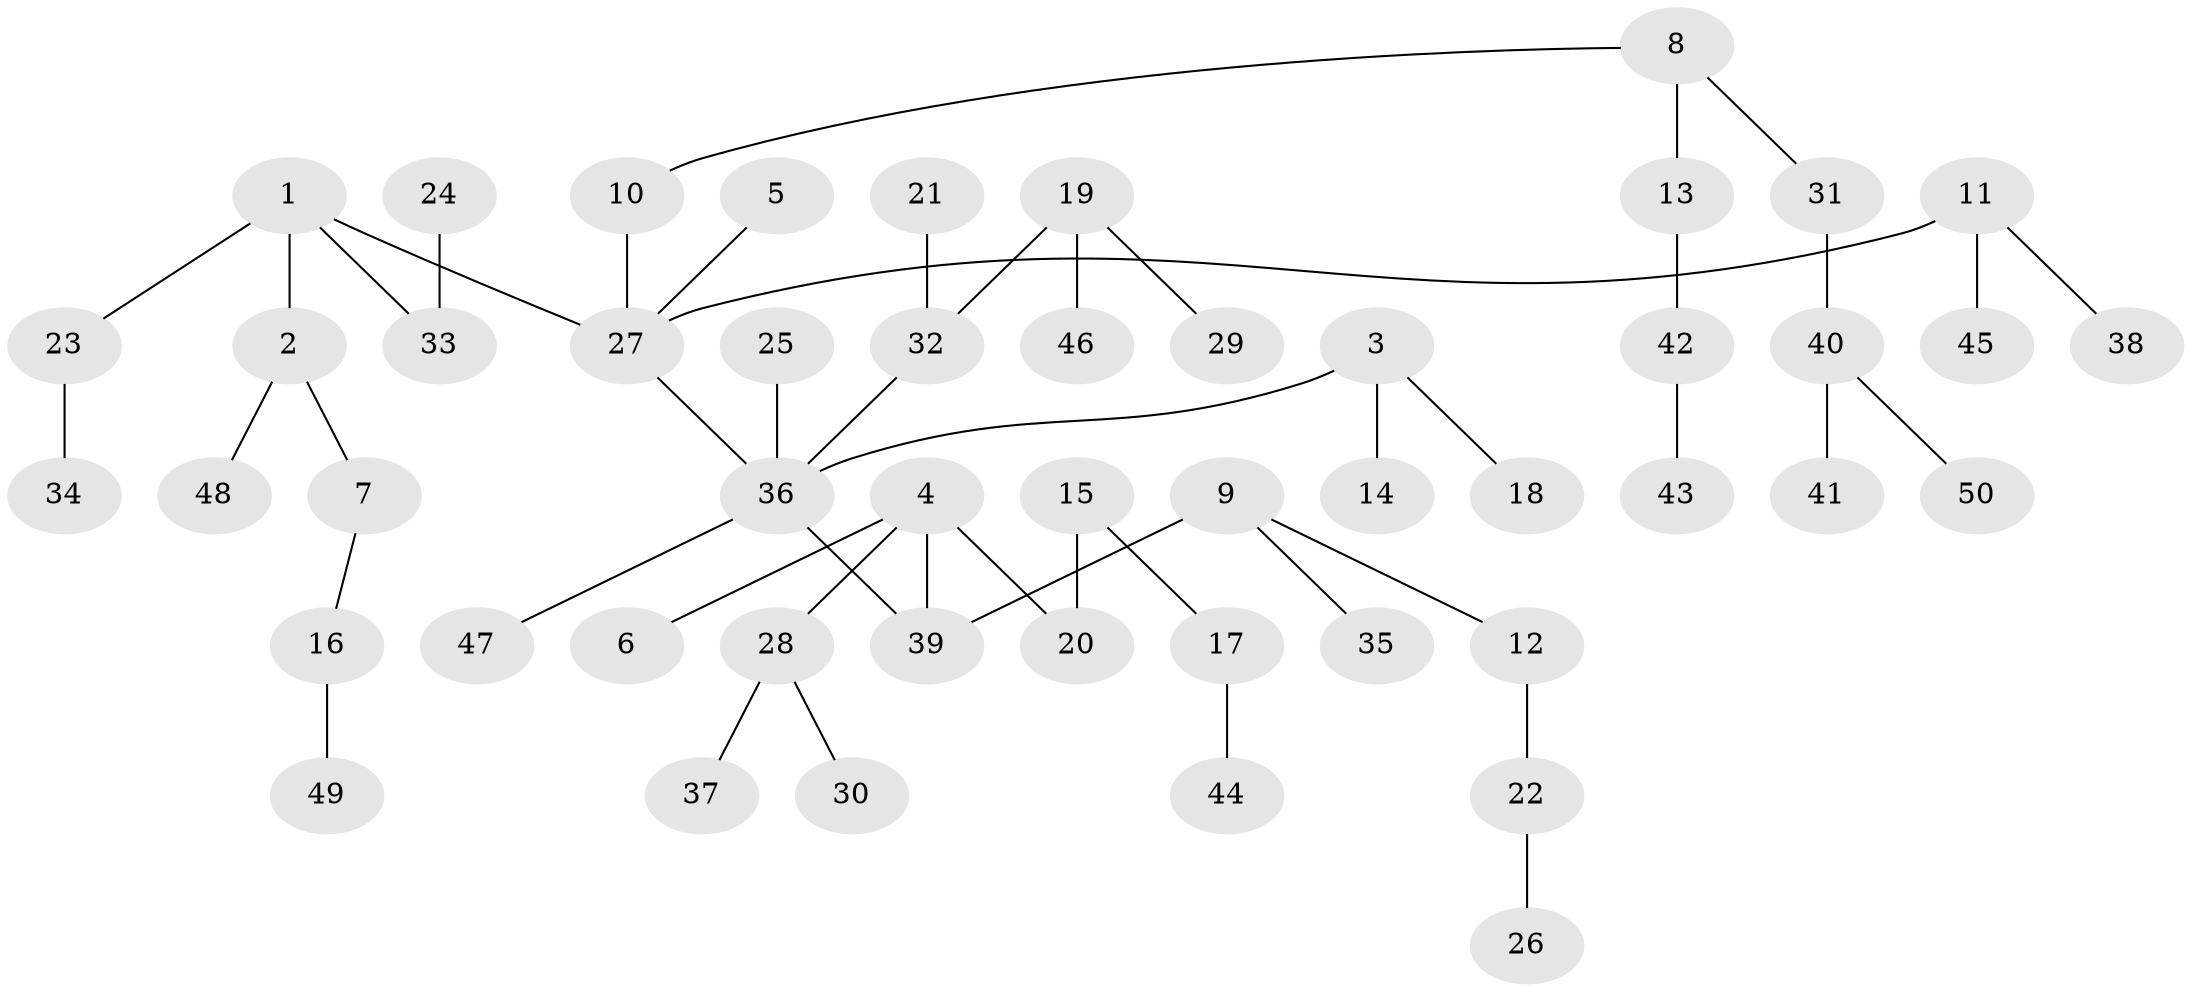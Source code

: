 // original degree distribution, {4: 0.1, 6: 0.014285714285714285, 7: 0.014285714285714285, 3: 0.12857142857142856, 1: 0.4857142857142857, 2: 0.2571428571428571}
// Generated by graph-tools (version 1.1) at 2025/37/03/04/25 23:37:24]
// undirected, 50 vertices, 49 edges
graph export_dot {
  node [color=gray90,style=filled];
  1;
  2;
  3;
  4;
  5;
  6;
  7;
  8;
  9;
  10;
  11;
  12;
  13;
  14;
  15;
  16;
  17;
  18;
  19;
  20;
  21;
  22;
  23;
  24;
  25;
  26;
  27;
  28;
  29;
  30;
  31;
  32;
  33;
  34;
  35;
  36;
  37;
  38;
  39;
  40;
  41;
  42;
  43;
  44;
  45;
  46;
  47;
  48;
  49;
  50;
  1 -- 2 [weight=1.0];
  1 -- 23 [weight=1.0];
  1 -- 27 [weight=1.0];
  1 -- 33 [weight=1.0];
  2 -- 7 [weight=1.0];
  2 -- 48 [weight=1.0];
  3 -- 14 [weight=1.0];
  3 -- 18 [weight=1.0];
  3 -- 36 [weight=1.0];
  4 -- 6 [weight=1.0];
  4 -- 20 [weight=1.0];
  4 -- 28 [weight=1.0];
  4 -- 39 [weight=1.0];
  5 -- 27 [weight=1.0];
  7 -- 16 [weight=1.0];
  8 -- 10 [weight=1.0];
  8 -- 13 [weight=1.0];
  8 -- 31 [weight=1.0];
  9 -- 12 [weight=1.0];
  9 -- 35 [weight=1.0];
  9 -- 39 [weight=1.0];
  10 -- 27 [weight=1.0];
  11 -- 27 [weight=1.0];
  11 -- 38 [weight=1.0];
  11 -- 45 [weight=1.0];
  12 -- 22 [weight=1.0];
  13 -- 42 [weight=1.0];
  15 -- 17 [weight=1.0];
  15 -- 20 [weight=1.0];
  16 -- 49 [weight=1.0];
  17 -- 44 [weight=1.0];
  19 -- 29 [weight=1.0];
  19 -- 32 [weight=1.0];
  19 -- 46 [weight=1.0];
  21 -- 32 [weight=1.0];
  22 -- 26 [weight=1.0];
  23 -- 34 [weight=1.0];
  24 -- 33 [weight=1.0];
  25 -- 36 [weight=1.0];
  27 -- 36 [weight=1.0];
  28 -- 30 [weight=1.0];
  28 -- 37 [weight=1.0];
  31 -- 40 [weight=1.0];
  32 -- 36 [weight=1.0];
  36 -- 39 [weight=1.0];
  36 -- 47 [weight=1.0];
  40 -- 41 [weight=1.0];
  40 -- 50 [weight=1.0];
  42 -- 43 [weight=1.0];
}
